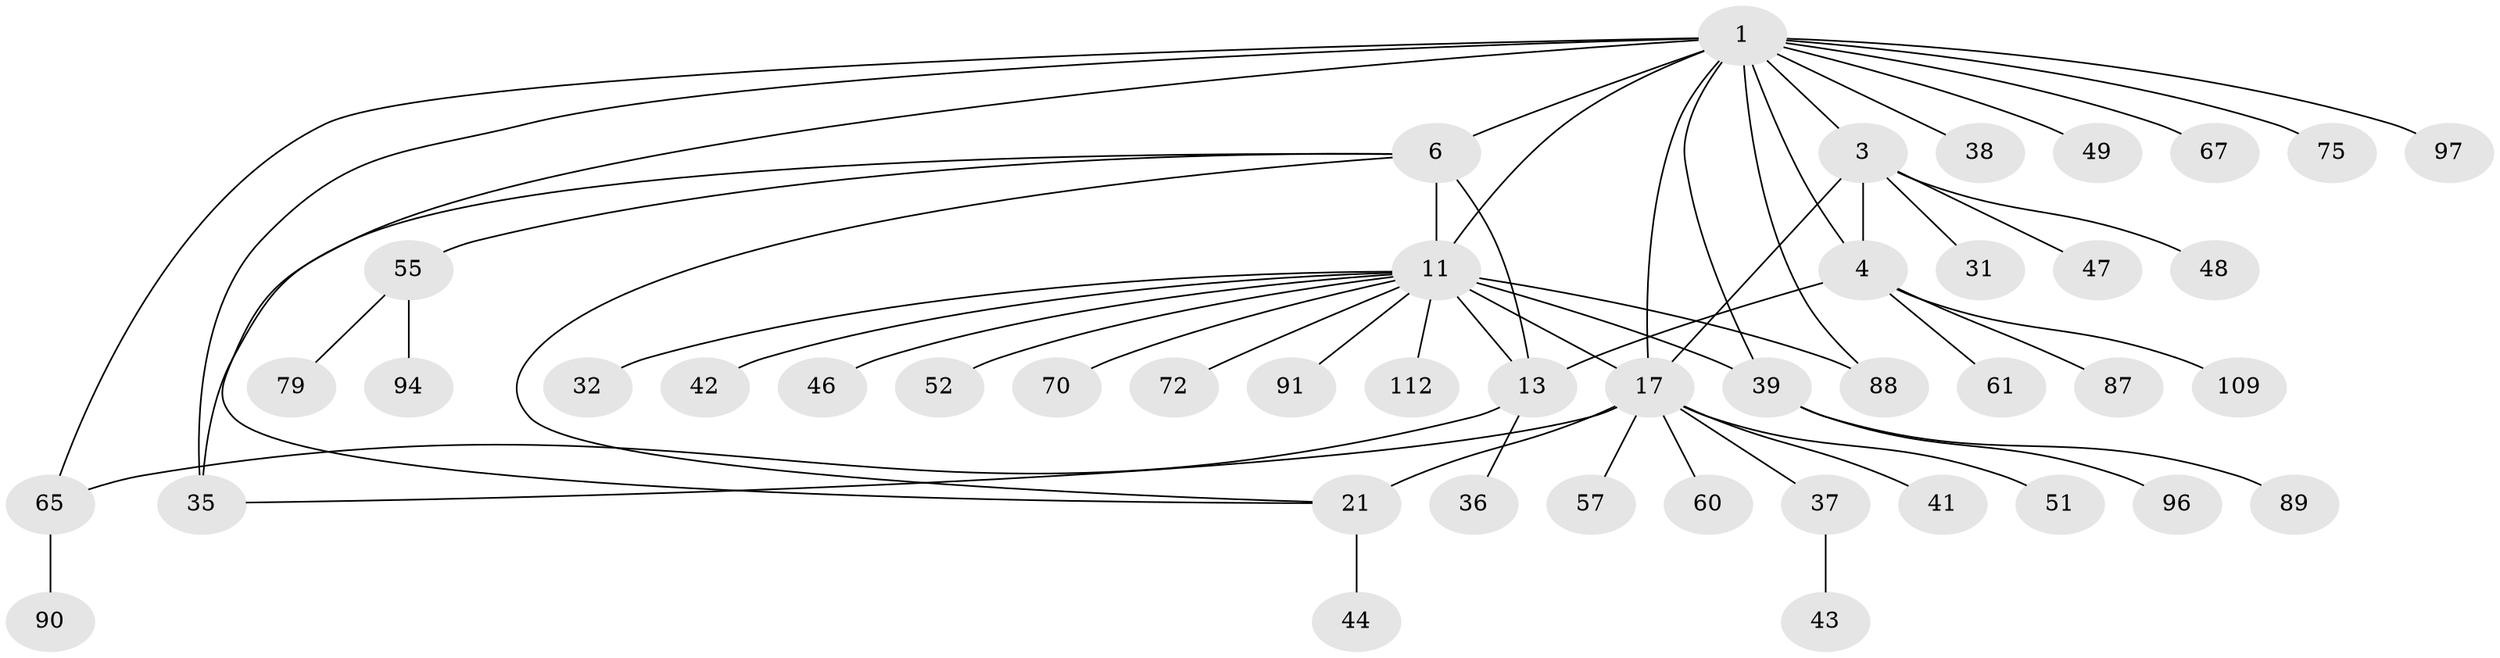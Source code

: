 // original degree distribution, {4: 0.035398230088495575, 5: 0.035398230088495575, 6: 0.035398230088495575, 9: 0.04424778761061947, 12: 0.008849557522123894, 7: 0.017699115044247787, 8: 0.035398230088495575, 11: 0.008849557522123894, 14: 0.008849557522123894, 10: 0.017699115044247787, 1: 0.6194690265486725, 3: 0.05309734513274336, 2: 0.07964601769911504}
// Generated by graph-tools (version 1.1) at 2025/19/03/04/25 18:19:46]
// undirected, 45 vertices, 57 edges
graph export_dot {
graph [start="1"]
  node [color=gray90,style=filled];
  1 [super="+5+2"];
  3 [super="+16"];
  4 [super="+29"];
  6 [super="+9+8+7"];
  11 [super="+102+95+12+14"];
  13 [super="+63+33+106+107"];
  17 [super="+18+81+76+73+23+62+28"];
  21 [super="+22"];
  31;
  32;
  35 [super="+50"];
  36;
  37;
  38;
  39;
  41;
  42;
  43;
  44;
  46;
  47;
  48 [super="+74"];
  49 [super="+83+84"];
  51 [super="+53"];
  52;
  55 [super="+58"];
  57 [super="+104"];
  60;
  61;
  65;
  67;
  70;
  72;
  75;
  79;
  87;
  88;
  89;
  90;
  91;
  94;
  96;
  97;
  109;
  112;
  1 -- 3 [weight=3];
  1 -- 4 [weight=3];
  1 -- 65;
  1 -- 67;
  1 -- 6 [weight=4];
  1 -- 75;
  1 -- 21;
  1 -- 88;
  1 -- 97;
  1 -- 39;
  1 -- 49;
  1 -- 35;
  1 -- 17;
  1 -- 38;
  1 -- 11;
  3 -- 4;
  3 -- 48;
  3 -- 17 [weight=6];
  3 -- 47;
  3 -- 31;
  4 -- 13;
  4 -- 61;
  4 -- 87;
  4 -- 109;
  6 -- 55;
  6 -- 11 [weight=2];
  6 -- 13 [weight=2];
  6 -- 21;
  6 -- 35;
  11 -- 13 [weight=4];
  11 -- 17 [weight=2];
  11 -- 32;
  11 -- 70;
  11 -- 39;
  11 -- 72;
  11 -- 42;
  11 -- 46;
  11 -- 112;
  11 -- 52;
  11 -- 88;
  11 -- 91;
  13 -- 36;
  13 -- 65;
  17 -- 35;
  17 -- 37;
  17 -- 41;
  17 -- 21 [weight=6];
  17 -- 57;
  17 -- 60;
  17 -- 51;
  21 -- 44;
  37 -- 43;
  39 -- 89;
  39 -- 96;
  55 -- 79;
  55 -- 94;
  65 -- 90;
}
